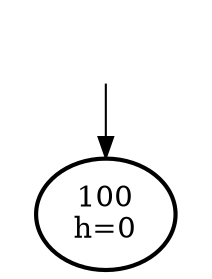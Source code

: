 digraph
 {
	Dummy [style=invis];
	Dummy -> 100;
	100 [penwidth=2];

	
      100 [label="100\nh=0"];

}